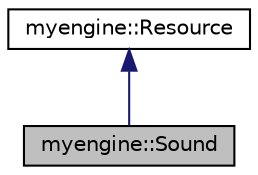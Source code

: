digraph "myengine::Sound"
{
 // LATEX_PDF_SIZE
  edge [fontname="Helvetica",fontsize="10",labelfontname="Helvetica",labelfontsize="10"];
  node [fontname="Helvetica",fontsize="10",shape=record];
  Node1 [label="myengine::Sound",height=0.2,width=0.4,color="black", fillcolor="grey75", style="filled", fontcolor="black",tooltip=" "];
  Node2 -> Node1 [dir="back",color="midnightblue",fontsize="10",style="solid",fontname="Helvetica"];
  Node2 [label="myengine::Resource",height=0.2,width=0.4,color="black", fillcolor="white", style="filled",URL="$structmyengine_1_1_resource.html",tooltip=" "];
}
